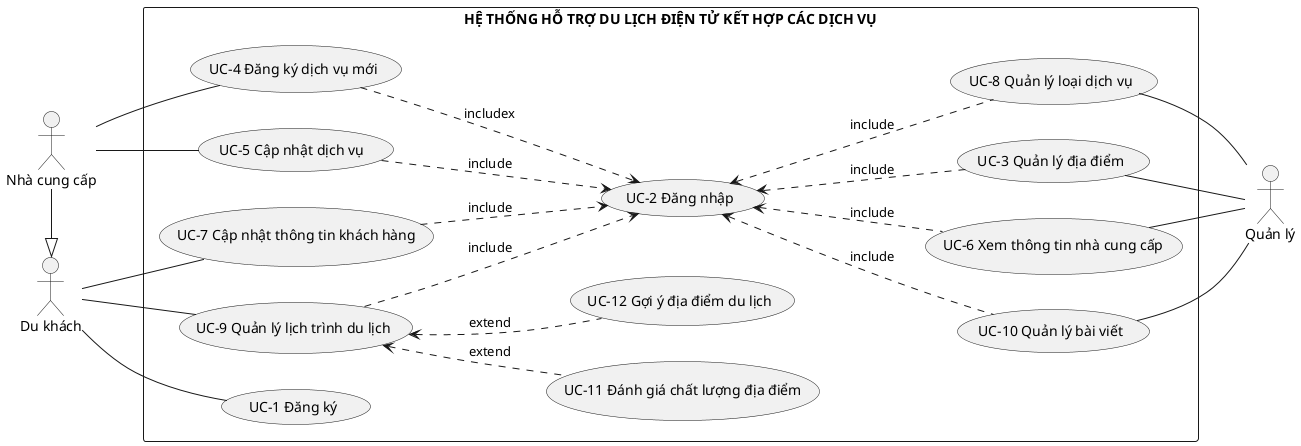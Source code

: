 @startuml SoDoUC
left to right direction
actor "Quản lý" as QL
actor "Nhà cung cấp" as NCC
actor "Du khách" as DKhach


rectangle  "HỆ THỐNG HỖ TRỢ DU LỊCH ĐIỆN TỬ KẾT HỢP CÁC DỊCH VỤ"{
  usecase "UC-9 Quản lý lịch trình du lịch" as QLCD
  
  usecase "UC-8 Quản lý loại dịch vụ" as QLLDV
  usecase "UC-3 Quản lý địa điểm" as QLDD
  ' usecase "UC-9 Quản lý thông tin " as QLTTDD

  usecase "UC-4 Đăng ký dịch vụ mới" as Them_TTDD
  usecase "UC-5 Cập nhật dịch vụ " as CapNhat_TTDD
  usecase "UC-7 Cập nhật thông tin khách hàng" as CapNhat_TTKH

  usecase "UC-6 Xem thông tin nhà cung cấp" as QLTTKH
  usecase "UC-1 Đăng ký" as DKy
  usecase "UC-2 Đăng nhập" as DNhap
  
  usecase "UC-10 Quản lý bài viết" as QLBV
  usecase "UC-11 Đánh giá chất lượng địa điểm" as DGCL
  usecase "UC-12 Gợi ý địa điểm du lịch" as GYDD


  
  ' chỗ nay nhà cung cấp và du khách đều dùng quản lý lịch trình du lịch
}



DKhach - CapNhat_TTKH
DKhach -- DKy

QLDD -- QL
QLTTKH -- QL
QLLDV -- QL
QLBV -- QL


NCC -|> DKhach


NCC - CapNhat_TTDD
NCC - Them_TTDD


DKhach - QLCD


DNhap <.. QLLDV : include
DNhap <.. QLBV : include
DNhap <.. QLDD : include
DNhap <.. QLTTKH : include

CapNhat_TTDD ..> DNhap : include
QLCD ..> DNhap : include
CapNhat_TTKH ..> DNhap : include
Them_TTDD ..> DNhap : includex


QLCD <.. DGCL: extend
QLCD <.. GYDD: extend
@enduml